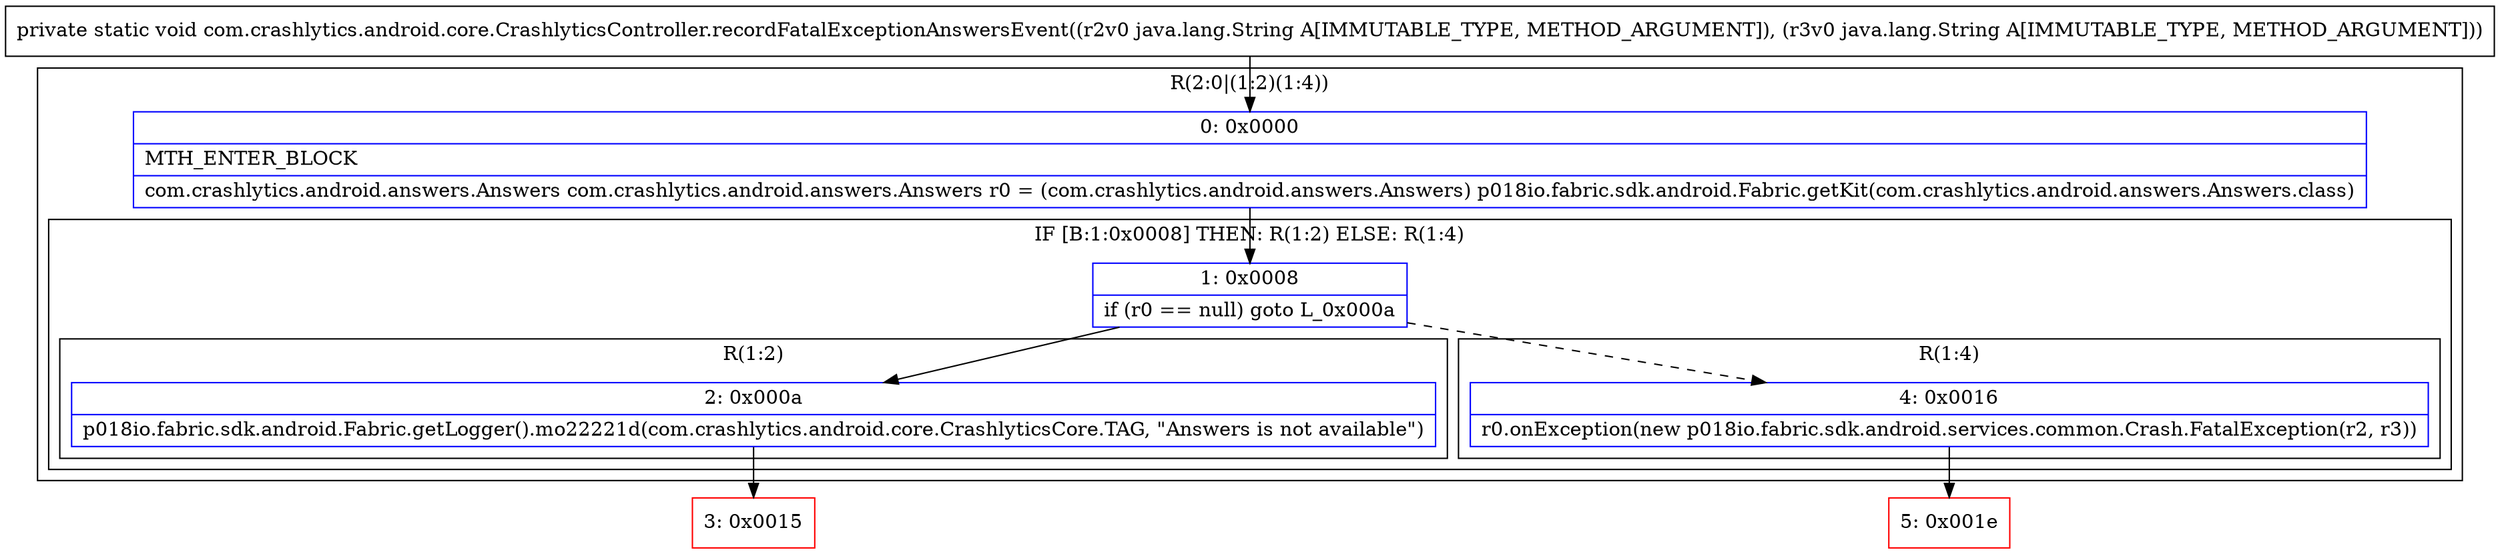 digraph "CFG forcom.crashlytics.android.core.CrashlyticsController.recordFatalExceptionAnswersEvent(Ljava\/lang\/String;Ljava\/lang\/String;)V" {
subgraph cluster_Region_1806832656 {
label = "R(2:0|(1:2)(1:4))";
node [shape=record,color=blue];
Node_0 [shape=record,label="{0\:\ 0x0000|MTH_ENTER_BLOCK\l|com.crashlytics.android.answers.Answers com.crashlytics.android.answers.Answers r0 = (com.crashlytics.android.answers.Answers) p018io.fabric.sdk.android.Fabric.getKit(com.crashlytics.android.answers.Answers.class)\l}"];
subgraph cluster_IfRegion_1414869916 {
label = "IF [B:1:0x0008] THEN: R(1:2) ELSE: R(1:4)";
node [shape=record,color=blue];
Node_1 [shape=record,label="{1\:\ 0x0008|if (r0 == null) goto L_0x000a\l}"];
subgraph cluster_Region_1907351033 {
label = "R(1:2)";
node [shape=record,color=blue];
Node_2 [shape=record,label="{2\:\ 0x000a|p018io.fabric.sdk.android.Fabric.getLogger().mo22221d(com.crashlytics.android.core.CrashlyticsCore.TAG, \"Answers is not available\")\l}"];
}
subgraph cluster_Region_262867242 {
label = "R(1:4)";
node [shape=record,color=blue];
Node_4 [shape=record,label="{4\:\ 0x0016|r0.onException(new p018io.fabric.sdk.android.services.common.Crash.FatalException(r2, r3))\l}"];
}
}
}
Node_3 [shape=record,color=red,label="{3\:\ 0x0015}"];
Node_5 [shape=record,color=red,label="{5\:\ 0x001e}"];
MethodNode[shape=record,label="{private static void com.crashlytics.android.core.CrashlyticsController.recordFatalExceptionAnswersEvent((r2v0 java.lang.String A[IMMUTABLE_TYPE, METHOD_ARGUMENT]), (r3v0 java.lang.String A[IMMUTABLE_TYPE, METHOD_ARGUMENT])) }"];
MethodNode -> Node_0;
Node_0 -> Node_1;
Node_1 -> Node_2;
Node_1 -> Node_4[style=dashed];
Node_2 -> Node_3;
Node_4 -> Node_5;
}

